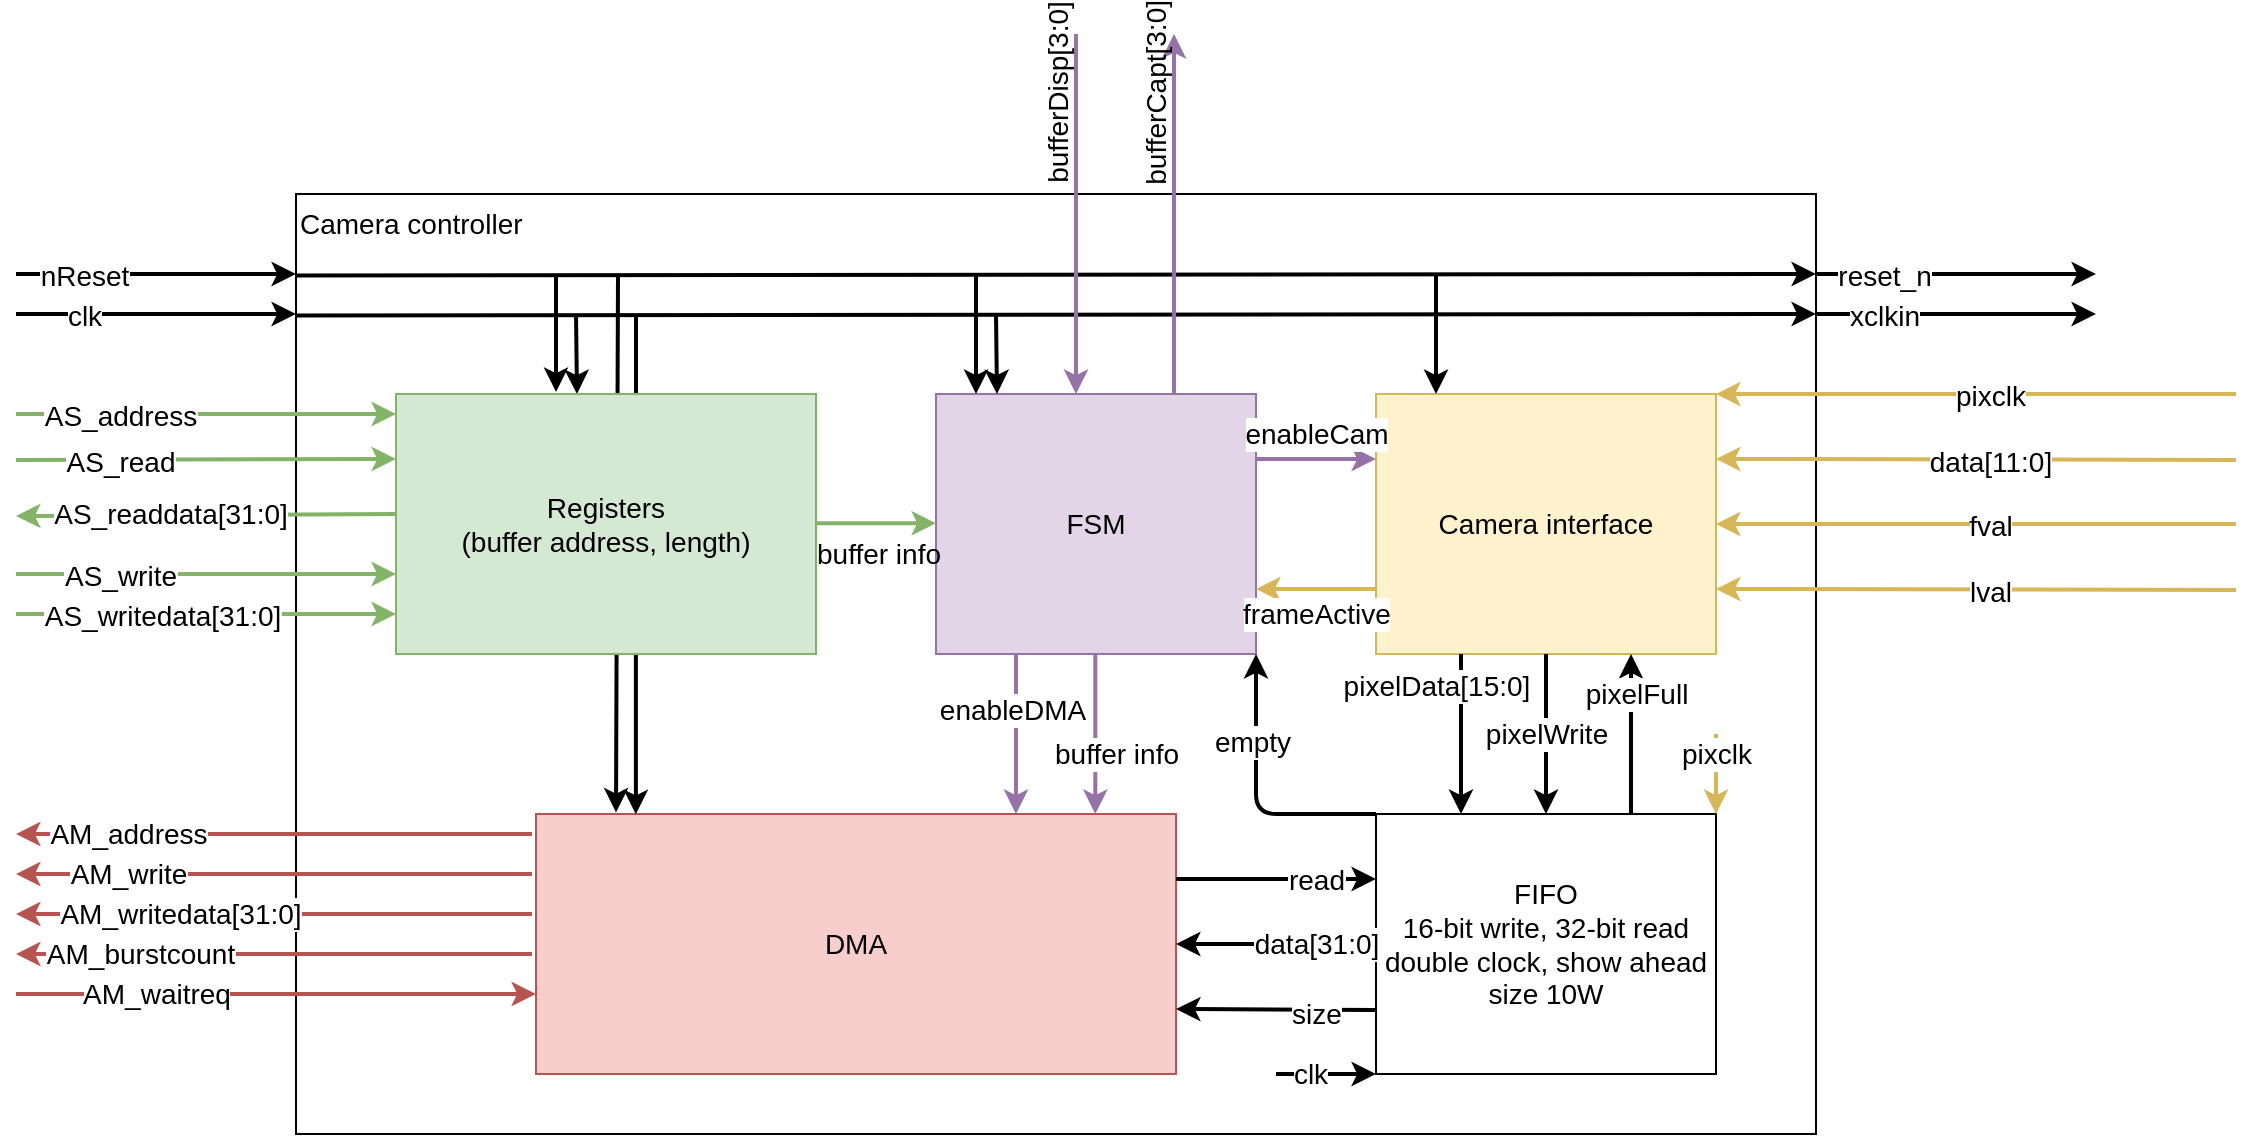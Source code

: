 <mxfile version="13.10.0" type="device"><diagram id="ZtjVct-9mpghZRQDy5RF" name="Page-1"><mxGraphModel dx="2200" dy="1916" grid="1" gridSize="10" guides="1" tooltips="1" connect="1" arrows="1" fold="1" page="1" pageScale="1" pageWidth="850" pageHeight="1100" math="0" shadow="0"><root><mxCell id="0"/><mxCell id="1" parent="0"/><mxCell id="g8_fiuLmclO7G8YXgdVJ-1" value="Camera controller" style="rounded=0;whiteSpace=wrap;html=1;align=left;verticalAlign=top;fontSize=14;" parent="1" vertex="1"><mxGeometry x="40" y="40" width="760" height="470" as="geometry"/></mxCell><mxCell id="g8_fiuLmclO7G8YXgdVJ-2" value="Camera interface" style="rounded=0;whiteSpace=wrap;html=1;fontSize=14;fillColor=#fff2cc;strokeColor=#d6b656;" parent="1" vertex="1"><mxGeometry x="580" y="140" width="170" height="130" as="geometry"/></mxCell><mxCell id="g8_fiuLmclO7G8YXgdVJ-3" value="" style="endArrow=classic;html=1;fontSize=14;strokeWidth=2;" parent="1" edge="1"><mxGeometry width="50" height="50" relative="1" as="geometry"><mxPoint x="-100" y="100" as="sourcePoint"/><mxPoint x="40" y="100" as="targetPoint"/></mxGeometry></mxCell><mxCell id="g8_fiuLmclO7G8YXgdVJ-4" value="clk" style="edgeLabel;html=1;align=center;verticalAlign=middle;resizable=0;points=[];fontSize=14;" parent="g8_fiuLmclO7G8YXgdVJ-3" vertex="1" connectable="0"><mxGeometry x="-0.514" y="-1" relative="1" as="geometry"><mxPoint as="offset"/></mxGeometry></mxCell><mxCell id="g8_fiuLmclO7G8YXgdVJ-5" value="" style="endArrow=classic;html=1;fontSize=14;strokeWidth=2;" parent="1" edge="1"><mxGeometry width="50" height="50" relative="1" as="geometry"><mxPoint x="-100" y="80" as="sourcePoint"/><mxPoint x="40" y="80" as="targetPoint"/></mxGeometry></mxCell><mxCell id="g8_fiuLmclO7G8YXgdVJ-6" value="nReset" style="edgeLabel;html=1;align=center;verticalAlign=middle;resizable=0;points=[];fontSize=14;" parent="g8_fiuLmclO7G8YXgdVJ-5" vertex="1" connectable="0"><mxGeometry x="-0.514" y="-1" relative="1" as="geometry"><mxPoint as="offset"/></mxGeometry></mxCell><mxCell id="g8_fiuLmclO7G8YXgdVJ-8" value="" style="endArrow=classic;html=1;exitX=0;exitY=0.054;exitDx=0;exitDy=0;exitPerimeter=0;entryX=1;entryY=0.053;entryDx=0;entryDy=0;entryPerimeter=0;fontSize=14;strokeWidth=2;" parent="1" edge="1"><mxGeometry width="50" height="50" relative="1" as="geometry"><mxPoint x="40.0" y="100.76" as="sourcePoint"/><mxPoint x="800.0" y="100.0" as="targetPoint"/></mxGeometry></mxCell><mxCell id="g8_fiuLmclO7G8YXgdVJ-9" value="" style="endArrow=classic;html=1;fontSize=14;strokeWidth=2;" parent="1" edge="1"><mxGeometry width="50" height="50" relative="1" as="geometry"><mxPoint x="800" y="80" as="sourcePoint"/><mxPoint x="940.0" y="80" as="targetPoint"/></mxGeometry></mxCell><mxCell id="g8_fiuLmclO7G8YXgdVJ-10" value="reset_n" style="edgeLabel;html=1;align=center;verticalAlign=middle;resizable=0;points=[];fontSize=14;" parent="g8_fiuLmclO7G8YXgdVJ-9" vertex="1" connectable="0"><mxGeometry x="-0.514" y="-1" relative="1" as="geometry"><mxPoint as="offset"/></mxGeometry></mxCell><mxCell id="g8_fiuLmclO7G8YXgdVJ-11" value="" style="endArrow=classic;html=1;fontSize=14;strokeWidth=2;" parent="1" edge="1"><mxGeometry width="50" height="50" relative="1" as="geometry"><mxPoint x="800.0" y="100" as="sourcePoint"/><mxPoint x="940.0" y="100" as="targetPoint"/></mxGeometry></mxCell><mxCell id="g8_fiuLmclO7G8YXgdVJ-12" value="xclkin" style="edgeLabel;html=1;align=center;verticalAlign=middle;resizable=0;points=[];fontSize=14;" parent="g8_fiuLmclO7G8YXgdVJ-11" vertex="1" connectable="0"><mxGeometry x="-0.514" y="-1" relative="1" as="geometry"><mxPoint as="offset"/></mxGeometry></mxCell><mxCell id="g8_fiuLmclO7G8YXgdVJ-13" value="" style="endArrow=classic;html=1;exitX=0;exitY=0.054;exitDx=0;exitDy=0;exitPerimeter=0;entryX=1;entryY=0.053;entryDx=0;entryDy=0;entryPerimeter=0;fontSize=14;strokeWidth=2;" parent="1" edge="1"><mxGeometry width="50" height="50" relative="1" as="geometry"><mxPoint x="40.0" y="80.76" as="sourcePoint"/><mxPoint x="800.0" y="80.0" as="targetPoint"/></mxGeometry></mxCell><mxCell id="g8_fiuLmclO7G8YXgdVJ-15" value="FSM" style="rounded=0;whiteSpace=wrap;html=1;fontSize=14;fillColor=#e1d5e7;strokeColor=#9673a6;" parent="1" vertex="1"><mxGeometry x="360" y="140" width="160" height="130" as="geometry"/></mxCell><mxCell id="g8_fiuLmclO7G8YXgdVJ-16" value="FIFO&lt;br style=&quot;font-size: 14px&quot;&gt;16-bit write, 32-bit read&lt;br style=&quot;font-size: 14px&quot;&gt;double clock, show ahead&lt;br style=&quot;font-size: 14px&quot;&gt;size 10W" style="rounded=0;whiteSpace=wrap;html=1;fontSize=14;" parent="1" vertex="1"><mxGeometry x="580" y="350" width="170" height="130" as="geometry"/></mxCell><mxCell id="g8_fiuLmclO7G8YXgdVJ-17" value="" style="endArrow=classic;html=1;fontSize=14;entryX=1;entryY=0.25;entryDx=0;entryDy=0;fillColor=#fff2cc;strokeColor=#d6b656;strokeWidth=2;" parent="1" target="g8_fiuLmclO7G8YXgdVJ-2" edge="1"><mxGeometry width="50" height="50" relative="1" as="geometry"><mxPoint x="1010" y="173" as="sourcePoint"/><mxPoint x="530" y="250" as="targetPoint"/></mxGeometry></mxCell><mxCell id="g8_fiuLmclO7G8YXgdVJ-18" value="data[11:0]" style="edgeLabel;html=1;align=center;verticalAlign=middle;resizable=0;points=[];fontSize=14;" parent="g8_fiuLmclO7G8YXgdVJ-17" vertex="1" connectable="0"><mxGeometry x="-0.054" y="1" relative="1" as="geometry"><mxPoint as="offset"/></mxGeometry></mxCell><mxCell id="g8_fiuLmclO7G8YXgdVJ-19" value="" style="endArrow=classic;html=1;fontSize=14;entryX=1;entryY=0.5;entryDx=0;entryDy=0;fillColor=#fff2cc;strokeColor=#d6b656;strokeWidth=2;" parent="1" target="g8_fiuLmclO7G8YXgdVJ-2" edge="1"><mxGeometry width="50" height="50" relative="1" as="geometry"><mxPoint x="1010" y="205" as="sourcePoint"/><mxPoint x="760" y="182.5" as="targetPoint"/></mxGeometry></mxCell><mxCell id="g8_fiuLmclO7G8YXgdVJ-20" value="fval" style="edgeLabel;html=1;align=center;verticalAlign=middle;resizable=0;points=[];fontSize=14;" parent="g8_fiuLmclO7G8YXgdVJ-19" vertex="1" connectable="0"><mxGeometry x="-0.054" y="1" relative="1" as="geometry"><mxPoint as="offset"/></mxGeometry></mxCell><mxCell id="g8_fiuLmclO7G8YXgdVJ-21" value="" style="endArrow=classic;html=1;fontSize=14;entryX=1;entryY=0.75;entryDx=0;entryDy=0;fillColor=#fff2cc;strokeColor=#d6b656;strokeWidth=2;" parent="1" target="g8_fiuLmclO7G8YXgdVJ-2" edge="1"><mxGeometry width="50" height="50" relative="1" as="geometry"><mxPoint x="1010" y="238" as="sourcePoint"/><mxPoint x="760" y="215" as="targetPoint"/></mxGeometry></mxCell><mxCell id="g8_fiuLmclO7G8YXgdVJ-22" value="lval" style="edgeLabel;html=1;align=center;verticalAlign=middle;resizable=0;points=[];fontSize=14;" parent="g8_fiuLmclO7G8YXgdVJ-21" vertex="1" connectable="0"><mxGeometry x="-0.054" y="1" relative="1" as="geometry"><mxPoint as="offset"/></mxGeometry></mxCell><mxCell id="g8_fiuLmclO7G8YXgdVJ-23" value="" style="endArrow=classic;html=1;fontSize=14;entryX=1;entryY=0;entryDx=0;entryDy=0;fillColor=#fff2cc;strokeColor=#d6b656;strokeWidth=2;" parent="1" target="g8_fiuLmclO7G8YXgdVJ-2" edge="1"><mxGeometry width="50" height="50" relative="1" as="geometry"><mxPoint x="1010" y="140" as="sourcePoint"/><mxPoint x="760" y="247.5" as="targetPoint"/></mxGeometry></mxCell><mxCell id="g8_fiuLmclO7G8YXgdVJ-24" value="pixclk" style="edgeLabel;html=1;align=center;verticalAlign=middle;resizable=0;points=[];fontSize=14;" parent="g8_fiuLmclO7G8YXgdVJ-23" vertex="1" connectable="0"><mxGeometry x="-0.054" y="1" relative="1" as="geometry"><mxPoint as="offset"/></mxGeometry></mxCell><mxCell id="g8_fiuLmclO7G8YXgdVJ-25" value="" style="endArrow=classic;html=1;fontSize=14;exitX=1;exitY=0.25;exitDx=0;exitDy=0;entryX=0;entryY=0.25;entryDx=0;entryDy=0;strokeWidth=2;fillColor=#e1d5e7;strokeColor=#9673a6;" parent="1" source="g8_fiuLmclO7G8YXgdVJ-15" target="g8_fiuLmclO7G8YXgdVJ-2" edge="1"><mxGeometry width="50" height="50" relative="1" as="geometry"><mxPoint x="510" y="160" as="sourcePoint"/><mxPoint x="560" y="110" as="targetPoint"/></mxGeometry></mxCell><mxCell id="g8_fiuLmclO7G8YXgdVJ-26" value="enableCam" style="edgeLabel;html=1;align=center;verticalAlign=middle;resizable=0;points=[];fontSize=14;" parent="g8_fiuLmclO7G8YXgdVJ-25" vertex="1" connectable="0"><mxGeometry x="0.5" y="-2" relative="1" as="geometry"><mxPoint x="-15" y="-14.5" as="offset"/></mxGeometry></mxCell><mxCell id="g8_fiuLmclO7G8YXgdVJ-27" value="" style="endArrow=classic;html=1;fontSize=14;entryX=1;entryY=0.75;entryDx=0;entryDy=0;exitX=0;exitY=0.75;exitDx=0;exitDy=0;strokeWidth=2;fillColor=#fff2cc;strokeColor=#d6b656;" parent="1" source="g8_fiuLmclO7G8YXgdVJ-2" target="g8_fiuLmclO7G8YXgdVJ-15" edge="1"><mxGeometry width="50" height="50" relative="1" as="geometry"><mxPoint x="510" y="160" as="sourcePoint"/><mxPoint x="560" y="110" as="targetPoint"/></mxGeometry></mxCell><mxCell id="g8_fiuLmclO7G8YXgdVJ-28" value="frameActive" style="edgeLabel;html=1;align=center;verticalAlign=middle;resizable=0;points=[];fontSize=14;" parent="g8_fiuLmclO7G8YXgdVJ-27" vertex="1" connectable="0"><mxGeometry x="-0.472" relative="1" as="geometry"><mxPoint x="-14.17" y="12.5" as="offset"/></mxGeometry></mxCell><mxCell id="g8_fiuLmclO7G8YXgdVJ-29" value="" style="endArrow=classic;html=1;fontSize=14;entryX=0.25;entryY=0;entryDx=0;entryDy=0;exitX=0.25;exitY=1;exitDx=0;exitDy=0;strokeWidth=2;" parent="1" source="g8_fiuLmclO7G8YXgdVJ-2" target="g8_fiuLmclO7G8YXgdVJ-16" edge="1"><mxGeometry width="50" height="50" relative="1" as="geometry"><mxPoint x="510" y="330" as="sourcePoint"/><mxPoint x="560" y="280" as="targetPoint"/></mxGeometry></mxCell><mxCell id="g8_fiuLmclO7G8YXgdVJ-30" value="pixelData[15:0]" style="edgeLabel;html=1;align=center;verticalAlign=middle;resizable=0;points=[];fontSize=14;" parent="g8_fiuLmclO7G8YXgdVJ-29" vertex="1" connectable="0"><mxGeometry x="-0.604" y="2" relative="1" as="geometry"><mxPoint x="-14.5" as="offset"/></mxGeometry></mxCell><mxCell id="g8_fiuLmclO7G8YXgdVJ-31" value="" style="endArrow=classic;html=1;fontSize=14;entryX=1;entryY=0;entryDx=0;entryDy=0;strokeWidth=2;fillColor=#fff2cc;strokeColor=#d6b656;" parent="1" target="g8_fiuLmclO7G8YXgdVJ-16" edge="1"><mxGeometry width="50" height="50" relative="1" as="geometry"><mxPoint x="750" y="310" as="sourcePoint"/><mxPoint x="632.5" y="360" as="targetPoint"/></mxGeometry></mxCell><mxCell id="g8_fiuLmclO7G8YXgdVJ-32" value="pixclk" style="edgeLabel;html=1;align=center;verticalAlign=middle;resizable=0;points=[];fontSize=14;" parent="g8_fiuLmclO7G8YXgdVJ-31" vertex="1" connectable="0"><mxGeometry x="-0.604" y="2" relative="1" as="geometry"><mxPoint x="-2" y="2" as="offset"/></mxGeometry></mxCell><mxCell id="g8_fiuLmclO7G8YXgdVJ-33" value="" style="endArrow=classic;html=1;fontSize=14;exitX=0.5;exitY=1;exitDx=0;exitDy=0;entryX=0.5;entryY=0;entryDx=0;entryDy=0;strokeWidth=2;" parent="1" source="g8_fiuLmclO7G8YXgdVJ-2" target="g8_fiuLmclO7G8YXgdVJ-16" edge="1"><mxGeometry width="50" height="50" relative="1" as="geometry"><mxPoint x="664.58" y="280" as="sourcePoint"/><mxPoint x="665" y="350" as="targetPoint"/></mxGeometry></mxCell><mxCell id="g8_fiuLmclO7G8YXgdVJ-34" value="pixelWrite" style="edgeLabel;html=1;align=center;verticalAlign=middle;resizable=0;points=[];fontSize=14;" parent="g8_fiuLmclO7G8YXgdVJ-33" vertex="1" connectable="0"><mxGeometry x="-0.604" y="2" relative="1" as="geometry"><mxPoint x="-2" y="24.17" as="offset"/></mxGeometry></mxCell><mxCell id="g8_fiuLmclO7G8YXgdVJ-35" value="" style="endArrow=classic;html=1;fontSize=14;entryX=0.75;entryY=1;entryDx=0;entryDy=0;exitX=0.75;exitY=0;exitDx=0;exitDy=0;strokeWidth=2;" parent="1" source="g8_fiuLmclO7G8YXgdVJ-16" target="g8_fiuLmclO7G8YXgdVJ-2" edge="1"><mxGeometry width="50" height="50" relative="1" as="geometry"><mxPoint x="510" y="330" as="sourcePoint"/><mxPoint x="560" y="280" as="targetPoint"/></mxGeometry></mxCell><mxCell id="g8_fiuLmclO7G8YXgdVJ-36" value="pixelFull" style="edgeLabel;html=1;align=center;verticalAlign=middle;resizable=0;points=[];fontSize=14;" parent="g8_fiuLmclO7G8YXgdVJ-35" vertex="1" connectable="0"><mxGeometry x="0.625" y="3" relative="1" as="geometry"><mxPoint x="5.5" y="5" as="offset"/></mxGeometry></mxCell><mxCell id="g8_fiuLmclO7G8YXgdVJ-37" value="DMA" style="rounded=0;whiteSpace=wrap;html=1;fontSize=14;fillColor=#f8cecc;strokeColor=#b85450;" parent="1" vertex="1"><mxGeometry x="160" y="350" width="320" height="130" as="geometry"/></mxCell><mxCell id="g8_fiuLmclO7G8YXgdVJ-38" value="" style="endArrow=classic;html=1;fontSize=14;entryX=0;entryY=0.25;entryDx=0;entryDy=0;exitX=1;exitY=0.25;exitDx=0;exitDy=0;strokeWidth=2;" parent="1" source="g8_fiuLmclO7G8YXgdVJ-37" target="g8_fiuLmclO7G8YXgdVJ-16" edge="1"><mxGeometry width="50" height="50" relative="1" as="geometry"><mxPoint x="510" y="340" as="sourcePoint"/><mxPoint x="560" y="290" as="targetPoint"/></mxGeometry></mxCell><mxCell id="g8_fiuLmclO7G8YXgdVJ-39" value="read" style="edgeLabel;html=1;align=center;verticalAlign=middle;resizable=0;points=[];fontSize=14;" parent="g8_fiuLmclO7G8YXgdVJ-38" vertex="1" connectable="0"><mxGeometry x="-0.333" relative="1" as="geometry"><mxPoint x="36.67" as="offset"/></mxGeometry></mxCell><mxCell id="g8_fiuLmclO7G8YXgdVJ-40" value="" style="endArrow=classic;html=1;fontSize=14;exitX=1;exitY=0.75;exitDx=0;exitDy=0;entryX=1;entryY=0.75;entryDx=0;entryDy=0;strokeWidth=2;" parent="1" target="g8_fiuLmclO7G8YXgdVJ-37" edge="1"><mxGeometry width="50" height="50" relative="1" as="geometry"><mxPoint x="580" y="448" as="sourcePoint"/><mxPoint x="510" y="340" as="targetPoint"/></mxGeometry></mxCell><mxCell id="g8_fiuLmclO7G8YXgdVJ-46" value="size" style="edgeLabel;html=1;align=center;verticalAlign=middle;resizable=0;points=[];fontSize=14;" parent="g8_fiuLmclO7G8YXgdVJ-40" vertex="1" connectable="0"><mxGeometry x="0.372" y="-2" relative="1" as="geometry"><mxPoint x="38.32" y="4.34" as="offset"/></mxGeometry></mxCell><mxCell id="g8_fiuLmclO7G8YXgdVJ-42" value="" style="endArrow=classic;html=1;fontSize=14;entryX=1;entryY=0.5;entryDx=0;entryDy=0;exitX=0;exitY=0.5;exitDx=0;exitDy=0;strokeWidth=2;" parent="1" source="g8_fiuLmclO7G8YXgdVJ-16" target="g8_fiuLmclO7G8YXgdVJ-37" edge="1"><mxGeometry width="50" height="50" relative="1" as="geometry"><mxPoint x="510" y="340" as="sourcePoint"/><mxPoint x="560" y="290" as="targetPoint"/></mxGeometry></mxCell><mxCell id="g8_fiuLmclO7G8YXgdVJ-43" value="data[31:0]" style="edgeLabel;html=1;align=center;verticalAlign=middle;resizable=0;points=[];fontSize=14;" parent="g8_fiuLmclO7G8YXgdVJ-42" vertex="1" connectable="0"><mxGeometry x="0.2" relative="1" as="geometry"><mxPoint x="30" as="offset"/></mxGeometry></mxCell><mxCell id="g8_fiuLmclO7G8YXgdVJ-47" value="" style="endArrow=classic;html=1;fontSize=14;entryX=0;entryY=1;entryDx=0;entryDy=0;strokeWidth=2;" parent="1" target="g8_fiuLmclO7G8YXgdVJ-16" edge="1"><mxGeometry width="50" height="50" relative="1" as="geometry"><mxPoint x="530" y="480" as="sourcePoint"/><mxPoint x="580" y="270" as="targetPoint"/></mxGeometry></mxCell><mxCell id="g8_fiuLmclO7G8YXgdVJ-48" value="clk" style="edgeLabel;html=1;align=center;verticalAlign=middle;resizable=0;points=[];fontSize=14;" parent="g8_fiuLmclO7G8YXgdVJ-47" vertex="1" connectable="0"><mxGeometry x="-0.347" relative="1" as="geometry"><mxPoint as="offset"/></mxGeometry></mxCell><mxCell id="g8_fiuLmclO7G8YXgdVJ-49" value="" style="endArrow=classic;html=1;fontSize=14;entryX=1;entryY=1;entryDx=0;entryDy=0;exitX=0;exitY=0;exitDx=0;exitDy=0;edgeStyle=elbowEdgeStyle;strokeWidth=2;" parent="1" source="g8_fiuLmclO7G8YXgdVJ-16" target="g8_fiuLmclO7G8YXgdVJ-15" edge="1"><mxGeometry width="50" height="50" relative="1" as="geometry"><mxPoint x="410" y="280" as="sourcePoint"/><mxPoint x="460" y="230" as="targetPoint"/><Array as="points"><mxPoint x="520" y="360"/></Array></mxGeometry></mxCell><mxCell id="P1iVXc6yIdaVL3MUPeQh-1" value="&lt;font style=&quot;font-size: 14px&quot;&gt;empty&lt;/font&gt;" style="edgeLabel;html=1;align=center;verticalAlign=middle;resizable=0;points=[];" parent="g8_fiuLmclO7G8YXgdVJ-49" vertex="1" connectable="0"><mxGeometry x="0.371" y="2" relative="1" as="geometry"><mxPoint as="offset"/></mxGeometry></mxCell><mxCell id="g8_fiuLmclO7G8YXgdVJ-50" value="" style="endArrow=classic;html=1;fontSize=14;exitX=0.25;exitY=1;exitDx=0;exitDy=0;entryX=0.75;entryY=0;entryDx=0;entryDy=0;strokeWidth=2;fillColor=#e1d5e7;strokeColor=#9673a6;" parent="1" source="g8_fiuLmclO7G8YXgdVJ-15" target="g8_fiuLmclO7G8YXgdVJ-37" edge="1"><mxGeometry width="50" height="50" relative="1" as="geometry"><mxPoint x="410" y="280" as="sourcePoint"/><mxPoint x="460" y="230" as="targetPoint"/></mxGeometry></mxCell><mxCell id="g8_fiuLmclO7G8YXgdVJ-51" value="enableDMA" style="edgeLabel;html=1;align=center;verticalAlign=middle;resizable=0;points=[];fontSize=14;" parent="g8_fiuLmclO7G8YXgdVJ-50" vertex="1" connectable="0"><mxGeometry x="-0.312" y="-2" relative="1" as="geometry"><mxPoint as="offset"/></mxGeometry></mxCell><mxCell id="g8_fiuLmclO7G8YXgdVJ-54" value="" style="endArrow=classic;html=1;fontSize=14;entryX=0;entryY=0.25;entryDx=0;entryDy=0;fillColor=#d5e8d4;strokeColor=#82b366;strokeWidth=2;" parent="1" target="g8_fiuLmclO7G8YXgdVJ-14" edge="1"><mxGeometry width="50" height="50" relative="1" as="geometry"><mxPoint x="-100" y="173" as="sourcePoint"/><mxPoint x="480" y="240" as="targetPoint"/></mxGeometry></mxCell><mxCell id="g8_fiuLmclO7G8YXgdVJ-55" value="AS_read" style="edgeLabel;html=1;align=center;verticalAlign=middle;resizable=0;points=[];fontSize=14;" parent="g8_fiuLmclO7G8YXgdVJ-54" vertex="1" connectable="0"><mxGeometry x="-0.454" y="-1" relative="1" as="geometry"><mxPoint as="offset"/></mxGeometry></mxCell><mxCell id="g8_fiuLmclO7G8YXgdVJ-56" value="" style="endArrow=classic;html=1;fontSize=14;entryX=0;entryY=0.25;entryDx=0;entryDy=0;fillColor=#d5e8d4;strokeColor=#82b366;strokeWidth=2;" parent="1" edge="1"><mxGeometry width="50" height="50" relative="1" as="geometry"><mxPoint x="-100" y="150" as="sourcePoint"/><mxPoint x="90" y="150" as="targetPoint"/></mxGeometry></mxCell><mxCell id="g8_fiuLmclO7G8YXgdVJ-57" value="AS_address" style="edgeLabel;html=1;align=center;verticalAlign=middle;resizable=0;points=[];fontSize=14;" parent="g8_fiuLmclO7G8YXgdVJ-56" vertex="1" connectable="0"><mxGeometry x="-0.454" y="-1" relative="1" as="geometry"><mxPoint as="offset"/></mxGeometry></mxCell><mxCell id="g8_fiuLmclO7G8YXgdVJ-58" value="" style="endArrow=classic;html=1;fontSize=14;entryX=0;entryY=0.25;entryDx=0;entryDy=0;fillColor=#d5e8d4;strokeColor=#82b366;strokeWidth=2;" parent="1" edge="1"><mxGeometry width="50" height="50" relative="1" as="geometry"><mxPoint x="-100" y="230" as="sourcePoint"/><mxPoint x="90" y="230" as="targetPoint"/></mxGeometry></mxCell><mxCell id="g8_fiuLmclO7G8YXgdVJ-59" value="AS_write" style="edgeLabel;html=1;align=center;verticalAlign=middle;resizable=0;points=[];fontSize=14;" parent="g8_fiuLmclO7G8YXgdVJ-58" vertex="1" connectable="0"><mxGeometry x="-0.454" y="-1" relative="1" as="geometry"><mxPoint as="offset"/></mxGeometry></mxCell><mxCell id="g8_fiuLmclO7G8YXgdVJ-60" value="" style="endArrow=classic;html=1;fontSize=14;entryX=0;entryY=0.25;entryDx=0;entryDy=0;fillColor=#d5e8d4;strokeColor=#82b366;strokeWidth=2;" parent="1" edge="1"><mxGeometry width="50" height="50" relative="1" as="geometry"><mxPoint x="-100" y="250" as="sourcePoint"/><mxPoint x="90" y="250" as="targetPoint"/></mxGeometry></mxCell><mxCell id="g8_fiuLmclO7G8YXgdVJ-61" value="AS_writedata[31:0]" style="edgeLabel;html=1;align=center;verticalAlign=middle;resizable=0;points=[];fontSize=14;" parent="g8_fiuLmclO7G8YXgdVJ-60" vertex="1" connectable="0"><mxGeometry x="-0.454" y="-1" relative="1" as="geometry"><mxPoint x="20.83" as="offset"/></mxGeometry></mxCell><mxCell id="g8_fiuLmclO7G8YXgdVJ-62" value="" style="endArrow=classic;html=1;fontSize=14;fillColor=#d5e8d4;strokeColor=#82b366;strokeWidth=2;" parent="1" edge="1"><mxGeometry width="50" height="50" relative="1" as="geometry"><mxPoint x="90" y="200" as="sourcePoint"/><mxPoint x="-100" y="201" as="targetPoint"/></mxGeometry></mxCell><mxCell id="g8_fiuLmclO7G8YXgdVJ-63" value="AS_readdata[31:0]" style="edgeLabel;html=1;align=center;verticalAlign=middle;resizable=0;points=[];fontSize=14;" parent="g8_fiuLmclO7G8YXgdVJ-62" vertex="1" connectable="0"><mxGeometry x="-0.454" y="-1" relative="1" as="geometry"><mxPoint x="-60.83" as="offset"/></mxGeometry></mxCell><mxCell id="SNQDZRIoUL5NzelyGXqt-1" value="" style="endArrow=classic;html=1;fontSize=14;fillColor=#f8cecc;strokeColor=#b85450;strokeWidth=2;" parent="1" edge="1"><mxGeometry width="50" height="50" relative="1" as="geometry"><mxPoint x="158" y="360" as="sourcePoint"/><mxPoint x="-100" y="360" as="targetPoint"/></mxGeometry></mxCell><mxCell id="SNQDZRIoUL5NzelyGXqt-2" value="AM_address" style="edgeLabel;html=1;align=center;verticalAlign=middle;resizable=0;points=[];fontSize=14;" parent="SNQDZRIoUL5NzelyGXqt-1" vertex="1" connectable="0"><mxGeometry x="0.565" relative="1" as="geometry"><mxPoint as="offset"/></mxGeometry></mxCell><mxCell id="SNQDZRIoUL5NzelyGXqt-3" value="" style="endArrow=classic;html=1;fontSize=14;fillColor=#f8cecc;strokeColor=#b85450;strokeWidth=2;" parent="1" edge="1"><mxGeometry width="50" height="50" relative="1" as="geometry"><mxPoint x="158" y="380" as="sourcePoint"/><mxPoint x="-100" y="380" as="targetPoint"/></mxGeometry></mxCell><mxCell id="SNQDZRIoUL5NzelyGXqt-4" value="AM_write" style="edgeLabel;html=1;align=center;verticalAlign=middle;resizable=0;points=[];fontSize=14;" parent="SNQDZRIoUL5NzelyGXqt-3" vertex="1" connectable="0"><mxGeometry x="0.565" relative="1" as="geometry"><mxPoint as="offset"/></mxGeometry></mxCell><mxCell id="SNQDZRIoUL5NzelyGXqt-5" value="" style="endArrow=classic;html=1;fontSize=14;fillColor=#f8cecc;strokeColor=#b85450;strokeWidth=2;" parent="1" edge="1"><mxGeometry width="50" height="50" relative="1" as="geometry"><mxPoint x="158" y="400" as="sourcePoint"/><mxPoint x="-100" y="400" as="targetPoint"/></mxGeometry></mxCell><mxCell id="SNQDZRIoUL5NzelyGXqt-6" value="AM_writedata[31:0]" style="edgeLabel;html=1;align=center;verticalAlign=middle;resizable=0;points=[];fontSize=14;" parent="SNQDZRIoUL5NzelyGXqt-5" vertex="1" connectable="0"><mxGeometry x="0.565" relative="1" as="geometry"><mxPoint x="26.17" as="offset"/></mxGeometry></mxCell><mxCell id="SNQDZRIoUL5NzelyGXqt-7" value="" style="endArrow=classic;html=1;fontSize=14;fillColor=#f8cecc;strokeColor=#b85450;strokeWidth=2;" parent="1" edge="1"><mxGeometry width="50" height="50" relative="1" as="geometry"><mxPoint x="158" y="420" as="sourcePoint"/><mxPoint x="-100" y="420" as="targetPoint"/></mxGeometry></mxCell><mxCell id="SNQDZRIoUL5NzelyGXqt-8" value="AM_burstcount" style="edgeLabel;html=1;align=center;verticalAlign=middle;resizable=0;points=[];fontSize=14;" parent="SNQDZRIoUL5NzelyGXqt-7" vertex="1" connectable="0"><mxGeometry x="0.565" relative="1" as="geometry"><mxPoint x="6" as="offset"/></mxGeometry></mxCell><mxCell id="SNQDZRIoUL5NzelyGXqt-13" value="" style="endArrow=classic;html=1;strokeWidth=2;fontSize=14;entryX=0.381;entryY=-0.008;entryDx=0;entryDy=0;entryPerimeter=0;" parent="1" target="g8_fiuLmclO7G8YXgdVJ-14" edge="1"><mxGeometry width="50" height="50" relative="1" as="geometry"><mxPoint x="170" y="80" as="sourcePoint"/><mxPoint x="520" y="340" as="targetPoint"/></mxGeometry></mxCell><mxCell id="SNQDZRIoUL5NzelyGXqt-14" value="" style="endArrow=classic;html=1;strokeWidth=2;fontSize=14;" parent="1" edge="1"><mxGeometry width="50" height="50" relative="1" as="geometry"><mxPoint x="180" y="100" as="sourcePoint"/><mxPoint x="180.5" y="140" as="targetPoint"/></mxGeometry></mxCell><mxCell id="SNQDZRIoUL5NzelyGXqt-15" value="" style="endArrow=classic;html=1;strokeWidth=2;fontSize=14;entryX=0.381;entryY=-0.008;entryDx=0;entryDy=0;entryPerimeter=0;" parent="1" edge="1"><mxGeometry width="50" height="50" relative="1" as="geometry"><mxPoint x="380" y="81.04" as="sourcePoint"/><mxPoint x="380.01" y="140.0" as="targetPoint"/></mxGeometry></mxCell><mxCell id="SNQDZRIoUL5NzelyGXqt-16" value="" style="endArrow=classic;html=1;strokeWidth=2;fontSize=14;" parent="1" edge="1"><mxGeometry width="50" height="50" relative="1" as="geometry"><mxPoint x="390" y="100" as="sourcePoint"/><mxPoint x="390.5" y="140" as="targetPoint"/></mxGeometry></mxCell><mxCell id="SNQDZRIoUL5NzelyGXqt-17" value="" style="endArrow=classic;html=1;strokeWidth=2;fontSize=14;entryX=0.381;entryY=-0.008;entryDx=0;entryDy=0;entryPerimeter=0;" parent="1" edge="1"><mxGeometry width="50" height="50" relative="1" as="geometry"><mxPoint x="610" y="81.04" as="sourcePoint"/><mxPoint x="610.01" y="140" as="targetPoint"/></mxGeometry></mxCell><mxCell id="SNQDZRIoUL5NzelyGXqt-22" value="" style="endArrow=classic;html=1;strokeWidth=2;fontSize=14;entryX=0.125;entryY=-0.006;entryDx=0;entryDy=0;entryPerimeter=0;" parent="1" target="g8_fiuLmclO7G8YXgdVJ-37" edge="1"><mxGeometry width="50" height="50" relative="1" as="geometry"><mxPoint x="201.0" y="81.04" as="sourcePoint"/><mxPoint x="200" y="340" as="targetPoint"/></mxGeometry></mxCell><mxCell id="SNQDZRIoUL5NzelyGXqt-23" value="" style="endArrow=classic;html=1;strokeWidth=2;fontSize=14;entryX=0.156;entryY=0.001;entryDx=0;entryDy=0;entryPerimeter=0;" parent="1" target="g8_fiuLmclO7G8YXgdVJ-37" edge="1"><mxGeometry width="50" height="50" relative="1" as="geometry"><mxPoint x="210" y="100" as="sourcePoint"/><mxPoint x="211.34" y="340" as="targetPoint"/></mxGeometry></mxCell><mxCell id="g8_fiuLmclO7G8YXgdVJ-14" value="Registers&lt;br style=&quot;font-size: 14px&quot;&gt;(buffer address, length)" style="rounded=0;whiteSpace=wrap;html=1;fontSize=14;fillColor=#d5e8d4;strokeColor=#82b366;" parent="1" vertex="1"><mxGeometry x="90" y="140" width="210" height="130" as="geometry"/></mxCell><mxCell id="Ysmq3F9piuc1IGDak_Xn-1" value="" style="endArrow=classic;html=1;fontSize=14;fillColor=#f8cecc;strokeColor=#b85450;strokeWidth=2;" parent="1" edge="1"><mxGeometry width="50" height="50" relative="1" as="geometry"><mxPoint x="-100" y="440" as="sourcePoint"/><mxPoint x="160" y="440" as="targetPoint"/></mxGeometry></mxCell><mxCell id="Ysmq3F9piuc1IGDak_Xn-2" value="AM_waitreq" style="edgeLabel;html=1;align=center;verticalAlign=middle;resizable=0;points=[];fontSize=14;" parent="Ysmq3F9piuc1IGDak_Xn-1" vertex="1" connectable="0"><mxGeometry x="0.565" relative="1" as="geometry"><mxPoint x="-134" as="offset"/></mxGeometry></mxCell><mxCell id="Ysmq3F9piuc1IGDak_Xn-4" value="" style="endArrow=classic;html=1;fontSize=14;entryX=0.75;entryY=0;entryDx=0;entryDy=0;strokeWidth=2;fillColor=#e1d5e7;strokeColor=#9673a6;" parent="1" edge="1"><mxGeometry width="50" height="50" relative="1" as="geometry"><mxPoint x="430" y="-40" as="sourcePoint"/><mxPoint x="430" y="140" as="targetPoint"/></mxGeometry></mxCell><mxCell id="Ysmq3F9piuc1IGDak_Xn-5" value="bufferDisp[3:0]" style="edgeLabel;html=1;align=center;verticalAlign=middle;resizable=0;points=[];fontSize=14;rotation=-90;labelBackgroundColor=none;" parent="Ysmq3F9piuc1IGDak_Xn-4" vertex="1" connectable="0"><mxGeometry x="-0.312" y="-2" relative="1" as="geometry"><mxPoint x="-7.5" y="-32" as="offset"/></mxGeometry></mxCell><mxCell id="Ysmq3F9piuc1IGDak_Xn-8" value="" style="endArrow=classic;html=1;fontSize=14;entryX=0.75;entryY=0;entryDx=0;entryDy=0;strokeWidth=2;fillColor=#e1d5e7;strokeColor=#9673a6;" parent="1" edge="1"><mxGeometry width="50" height="50" relative="1" as="geometry"><mxPoint x="479" y="140" as="sourcePoint"/><mxPoint x="479" y="-40" as="targetPoint"/></mxGeometry></mxCell><mxCell id="Ysmq3F9piuc1IGDak_Xn-9" value="bufferCapt[3:0]" style="edgeLabel;html=1;align=center;verticalAlign=middle;resizable=0;points=[];fontSize=14;rotation=-90;labelBackgroundColor=none;" parent="Ysmq3F9piuc1IGDak_Xn-8" vertex="1" connectable="0"><mxGeometry x="-0.312" y="-2" relative="1" as="geometry"><mxPoint x="-11" y="-88.33" as="offset"/></mxGeometry></mxCell><mxCell id="Ysmq3F9piuc1IGDak_Xn-13" value="" style="endArrow=classic;html=1;fontSize=14;exitX=0.25;exitY=1;exitDx=0;exitDy=0;entryX=0.75;entryY=0;entryDx=0;entryDy=0;strokeWidth=2;fillColor=#e1d5e7;strokeColor=#9673a6;" parent="1" edge="1"><mxGeometry width="50" height="50" relative="1" as="geometry"><mxPoint x="439.66" y="270" as="sourcePoint"/><mxPoint x="439.66" y="350" as="targetPoint"/></mxGeometry></mxCell><mxCell id="Ysmq3F9piuc1IGDak_Xn-14" value="buffer info" style="edgeLabel;html=1;align=center;verticalAlign=middle;resizable=0;points=[];fontSize=14;" parent="Ysmq3F9piuc1IGDak_Xn-13" vertex="1" connectable="0"><mxGeometry x="-0.312" y="-2" relative="1" as="geometry"><mxPoint x="12.34" y="22.41" as="offset"/></mxGeometry></mxCell><mxCell id="g8_fiuLmclO7G8YXgdVJ-52" value="" style="endArrow=classic;html=1;fontSize=14;entryX=0;entryY=0.5;entryDx=0;entryDy=0;exitX=1;exitY=0.5;exitDx=0;exitDy=0;strokeWidth=2;fillColor=#d5e8d4;strokeColor=#82b366;" parent="1" edge="1"><mxGeometry width="50" height="50" relative="1" as="geometry"><mxPoint x="300" y="204.58" as="sourcePoint"/><mxPoint x="360" y="204.58" as="targetPoint"/></mxGeometry></mxCell><mxCell id="g8_fiuLmclO7G8YXgdVJ-53" value="buffer info" style="edgeLabel;html=1;align=center;verticalAlign=middle;resizable=0;points=[];fontSize=14;labelBackgroundColor=none;" parent="g8_fiuLmclO7G8YXgdVJ-52" vertex="1" connectable="0"><mxGeometry x="-0.286" relative="1" as="geometry"><mxPoint x="9" y="15" as="offset"/></mxGeometry></mxCell></root></mxGraphModel></diagram></mxfile>